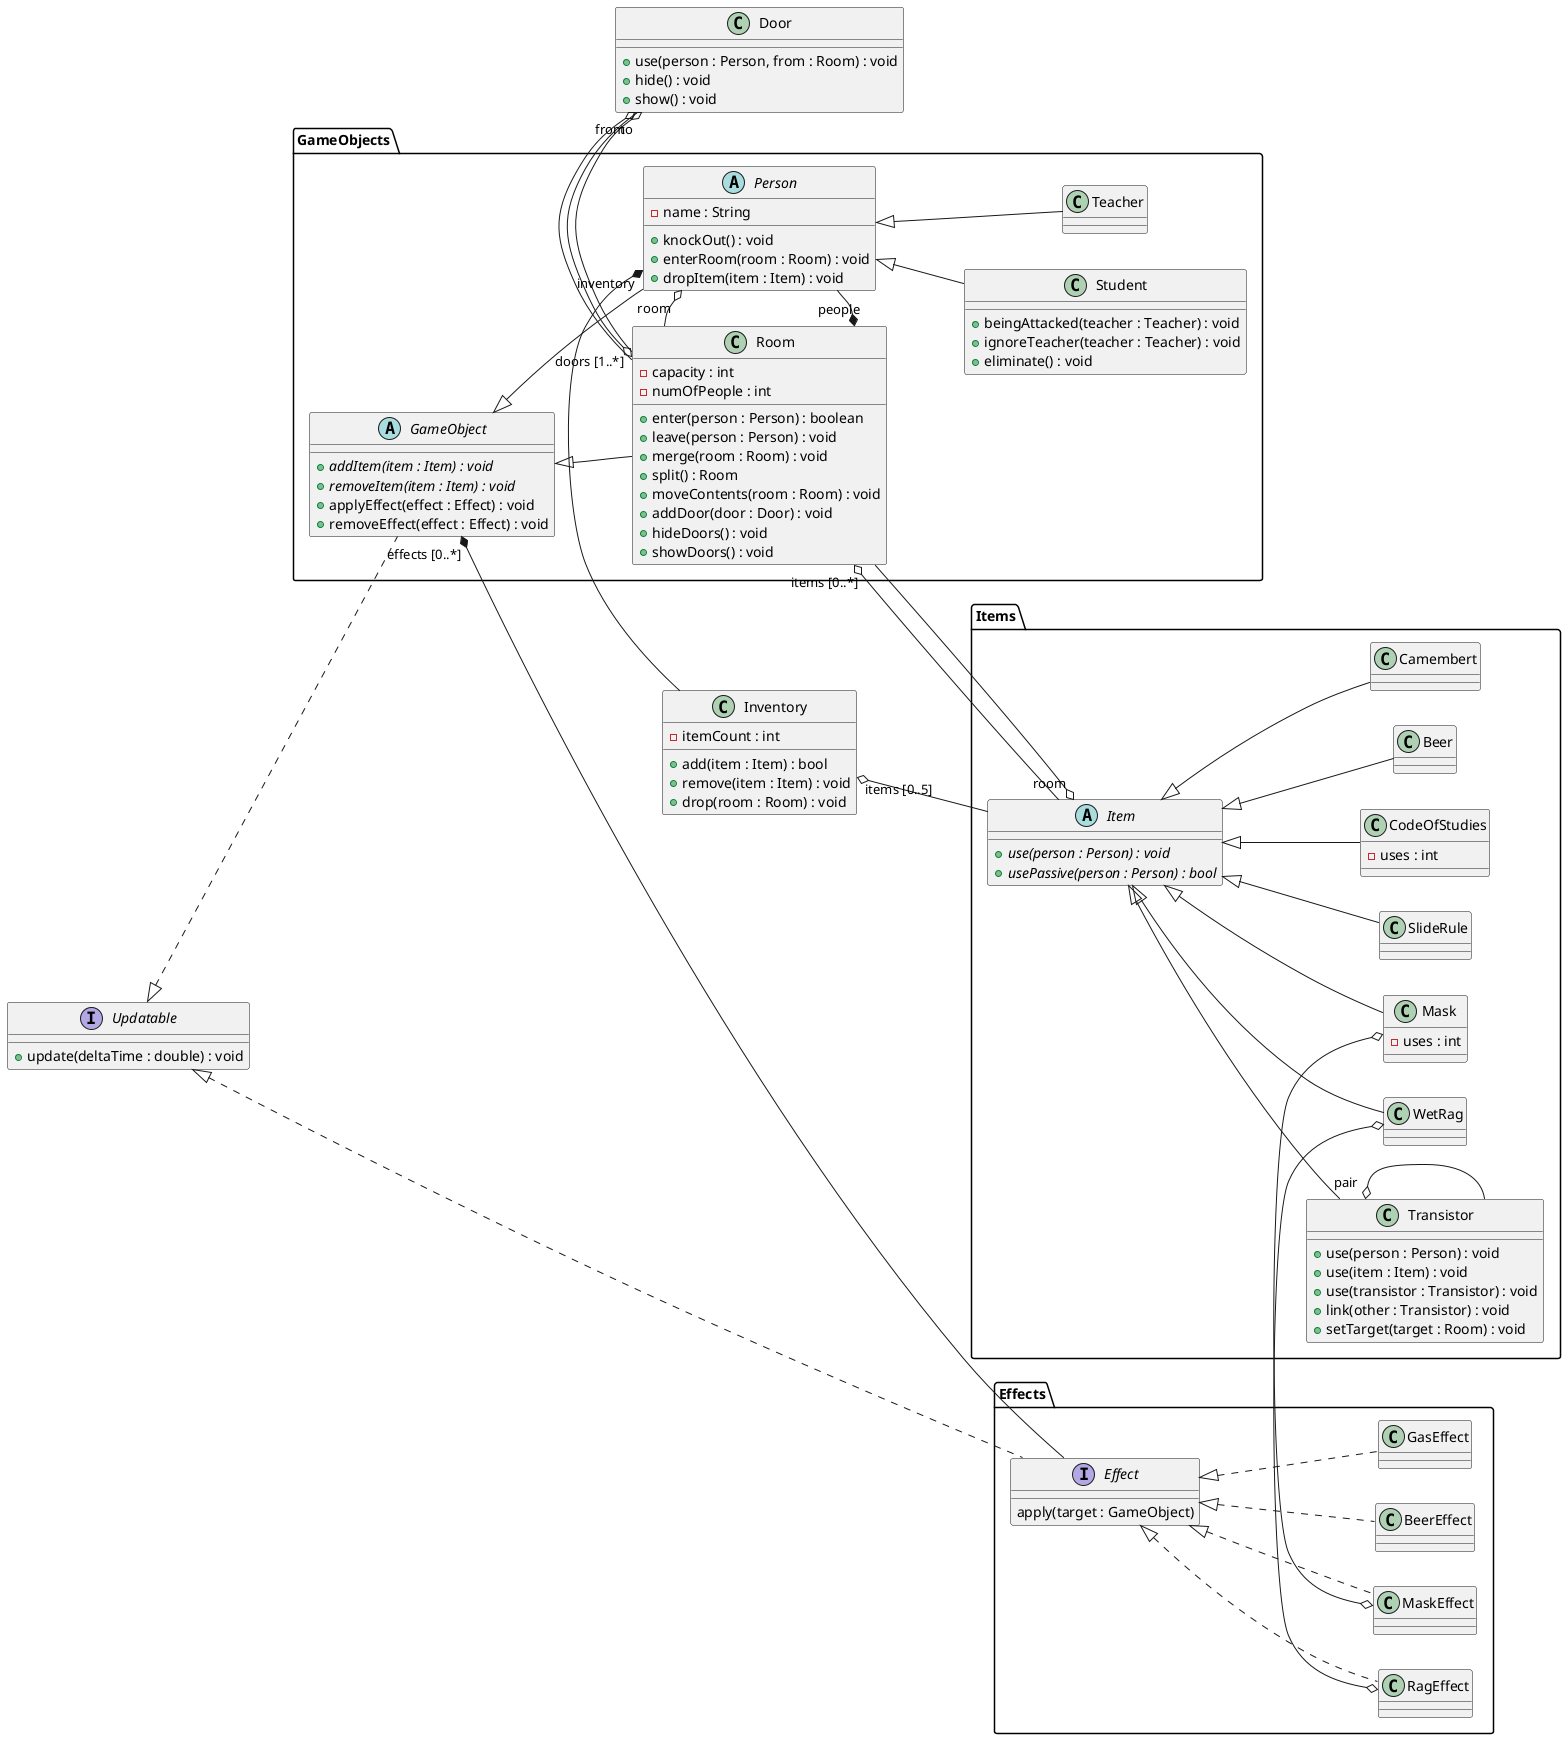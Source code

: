 @startuml effects

left to right direction

interface Updatable {
	+ update(deltaTime : double) : void
}

class Door {
	+ use(person : Person, from : Room) : void
	+ hide() : void
	+ show() : void
}

class Inventory {
	- itemCount : int
	+ add(item : Item) : bool
	+ remove(item : Item) : void
	+ drop(room : Room) : void	
}

package Items {
	abstract Item {
		+ {abstract} use(person : Person) : void
		+ {abstract} usePassive(person : Person) : bool		
	}
	
	class SlideRule
	
	class Transistor {
		+ use(person : Person) : void
		+ use(item : Item) : void
		+ use(transistor : Transistor) : void
		+ link(other : Transistor) : void
		+ setTarget(target : Room) : void
	}
	
	class CodeOfStudies {
		- uses : int
	}
	
	class Beer {
	}
	
	class WetRag {
	}
	
	class Mask {
		- uses : int
	}

	class Camembert {
	}

	together {
		Item <|-- SlideRule
		Item <|-- Transistor
		Item <|-- CodeOfStudies
		Item <|-- Beer
		Item <|-- WetRag
		Item <|-- Mask
		Item <|-- Camembert
	}

	Transistor "pair" o- Transistor
}

package Effects {
	interface Effect {
		apply(target : GameObject)
	}

	class BeerEffect
	class RagEffect
	class GasEffect
	class MaskEffect

	together {
		Effect <|.- BeerEffect
		Effect <|.- RagEffect
		Effect <|.- GasEffect
		Effect <|.- MaskEffect
	}
	
	Updatable <|.- Effect
}

package GameObjects {
	abstract GameObject {
		+ {abstract} addItem(item : Item) : void
		+ {abstract} removeItem(item : Item) : void
		+ applyEffect(effect : Effect) : void
		+ removeEffect(effect : Effect) : void
	}

	abstract Person {
		- name : String
		+ knockOut() : void
		+ enterRoom(room : Room) : void
		+ dropItem(item : Item) : void
	}

	class Student {
		+ beingAttacked(teacher : Teacher) : void
		+ ignoreTeacher(teacher : Teacher) : void
		+ eliminate() : void
	}
	class Teacher {
		
	}

	class Room {
		- capacity : int
		- numOfPeople : int
		+ enter(person : Person) : boolean
		+ leave(person : Person) : void
		+ merge(room : Room) : void
		+ split() : Room
		+ moveContents(room : Room) : void
		+ addDoor(door : Door) : void
		+ hideDoors() : void
		+ showDoors() : void
	}
	
	Updatable <|.- GameObject
	GameObject <|-- Person
	GameObject <|-- Room
	Person <|-- Teacher
	Person <|-- Student

	Room "people" *- Person
	Person "room" o- Room
	Room "doors [1..*]" o- Door
	Door "from" o- Room
	Door "to" o- Room
	Person "inventory" *- Inventory
	Inventory "items [0..5]" o-- Item
	GameObject "effects [0..*]" *-- Effect
	Room "items [0..*]" o-- Item
}


Item "room" o-- Room

WetRag o-o RagEffect
Mask o-o MaskEffect
@enduml